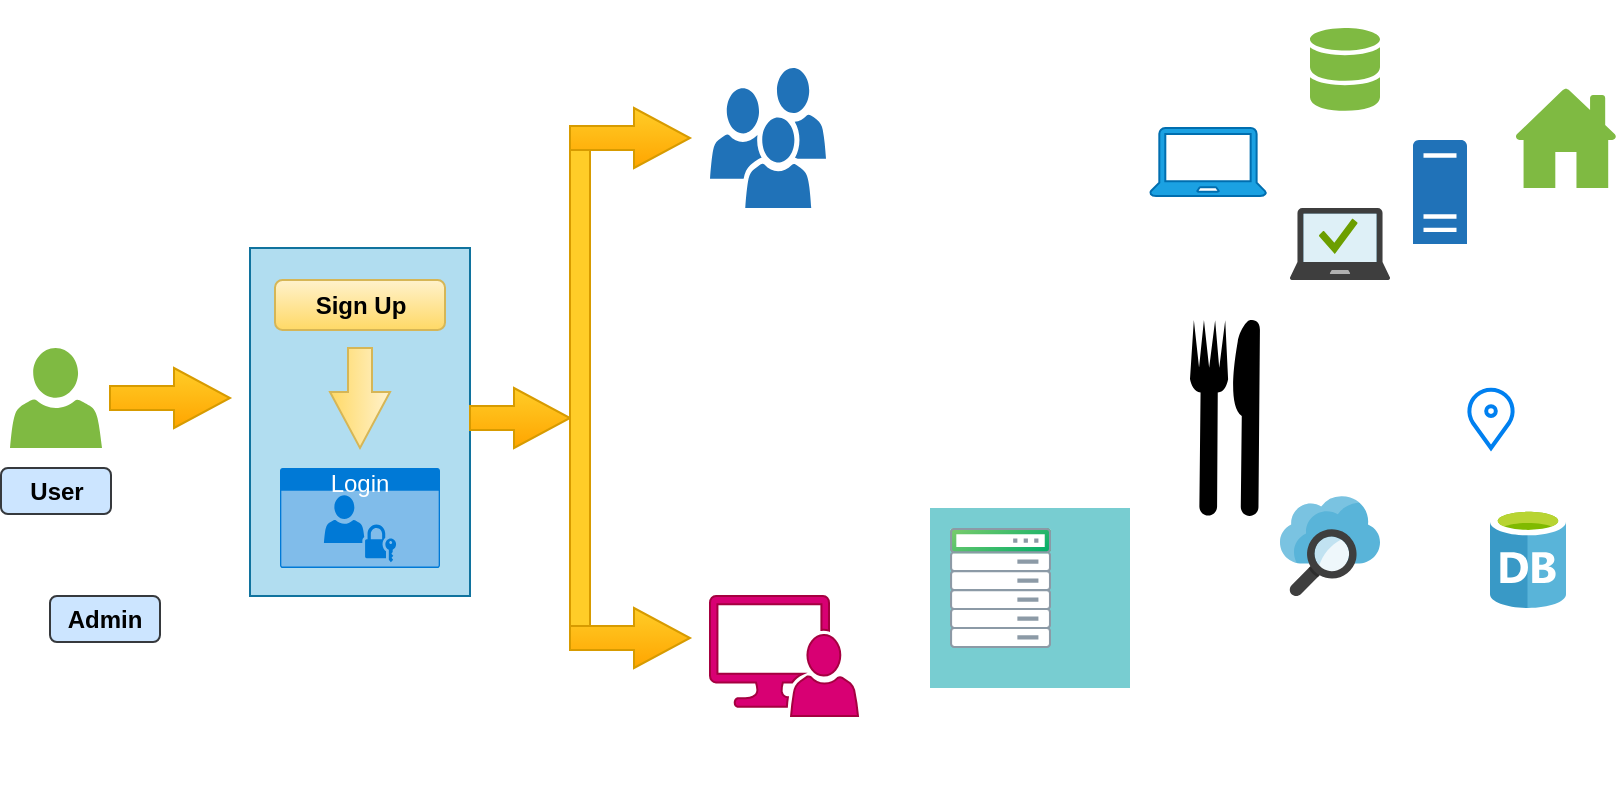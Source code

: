 <mxfile version="24.0.0" type="github">
  <diagram name="Page-1" id="duAJXwrHxuTn-4ekxF2v">
    <mxGraphModel dx="880" dy="434" grid="1" gridSize="10" guides="1" tooltips="1" connect="1" arrows="1" fold="1" page="1" pageScale="1" pageWidth="850" pageHeight="1100" math="0" shadow="0">
      <root>
        <mxCell id="0" />
        <mxCell id="1" parent="0" />
        <mxCell id="WwqeYVIEEZeU8fgSetGo-1" value="" style="image;sketch=0;aspect=fixed;html=1;points=[];align=center;fontSize=12;image=img/lib/mscae/Database_General.svg;" vertex="1" parent="1">
          <mxGeometry x="750" y="310" width="38" height="50" as="geometry" />
        </mxCell>
        <mxCell id="WwqeYVIEEZeU8fgSetGo-2" value="" style="sketch=0;pointerEvents=1;shadow=0;dashed=0;html=1;strokeColor=none;labelPosition=center;verticalLabelPosition=bottom;verticalAlign=top;outlineConnect=0;align=center;shape=mxgraph.office.concepts.home;fillColor=#7FBA42;" vertex="1" parent="1">
          <mxGeometry x="762.5" y="100" width="51" height="50" as="geometry" />
        </mxCell>
        <mxCell id="WwqeYVIEEZeU8fgSetGo-3" value="" style="sketch=0;shadow=0;dashed=0;html=1;strokeColor=none;labelPosition=center;verticalLabelPosition=bottom;verticalAlign=top;outlineConnect=0;align=center;shape=mxgraph.office.databases.database_mini_2;fillColor=#7FBA42;" vertex="1" parent="1">
          <mxGeometry x="660" y="70" width="35" height="42" as="geometry" />
        </mxCell>
        <mxCell id="WwqeYVIEEZeU8fgSetGo-4" value="" style="sketch=0;pointerEvents=1;shadow=0;dashed=0;html=1;strokeColor=#006EAF;fillColor=#1ba1e2;labelPosition=center;verticalLabelPosition=bottom;verticalAlign=top;outlineConnect=0;align=center;shape=mxgraph.office.devices.laptop;fontColor=#ffffff;" vertex="1" parent="1">
          <mxGeometry x="580" y="120" width="58" height="34" as="geometry" />
        </mxCell>
        <mxCell id="WwqeYVIEEZeU8fgSetGo-5" value="" style="sketch=0;pointerEvents=1;shadow=0;dashed=0;html=1;strokeColor=none;labelPosition=center;verticalLabelPosition=bottom;verticalAlign=top;outlineConnect=0;align=center;shape=mxgraph.office.servers.server_generic;fillColor=#2072B8;" vertex="1" parent="1">
          <mxGeometry x="711.5" y="126" width="27" height="52" as="geometry" />
        </mxCell>
        <mxCell id="WwqeYVIEEZeU8fgSetGo-6" value="" style="sketch=0;pointerEvents=1;shadow=0;dashed=0;html=1;strokeColor=none;labelPosition=center;verticalLabelPosition=bottom;verticalAlign=top;outlineConnect=0;align=center;shape=mxgraph.office.users.user;fillColor=#7FBA42;" vertex="1" parent="1">
          <mxGeometry x="10" y="230" width="46" height="50" as="geometry" />
        </mxCell>
        <mxCell id="WwqeYVIEEZeU8fgSetGo-7" value="" style="sketch=0;pointerEvents=1;shadow=0;dashed=0;html=1;strokeColor=none;labelPosition=center;verticalLabelPosition=bottom;verticalAlign=top;outlineConnect=0;align=center;shape=mxgraph.office.users.users;fillColor=#2072B8;" vertex="1" parent="1">
          <mxGeometry x="360" y="90" width="58" height="70" as="geometry" />
        </mxCell>
        <mxCell id="WwqeYVIEEZeU8fgSetGo-8" value="" style="image;sketch=0;aspect=fixed;html=1;points=[];align=center;fontSize=12;image=img/lib/mscae/Managed_Desktop.svg;" vertex="1" parent="1">
          <mxGeometry x="650" y="160" width="50" height="36" as="geometry" />
        </mxCell>
        <mxCell id="WwqeYVIEEZeU8fgSetGo-9" value="" style="sketch=0;pointerEvents=1;shadow=0;dashed=0;html=1;strokeColor=#A50040;labelPosition=center;verticalLabelPosition=bottom;verticalAlign=top;align=center;fillColor=#d80073;shape=mxgraph.mscae.system_center.admin_console;fontColor=#ffffff;" vertex="1" parent="1">
          <mxGeometry x="360" y="354" width="74" height="60" as="geometry" />
        </mxCell>
        <mxCell id="WwqeYVIEEZeU8fgSetGo-12" value="" style="fillColor=#78CDD1;strokeColor=none;whiteSpace=wrap;html=1;" vertex="1" parent="1">
          <mxGeometry x="470" y="310" width="100" height="90" as="geometry" />
        </mxCell>
        <mxCell id="WwqeYVIEEZeU8fgSetGo-11" value="" style="image;aspect=fixed;perimeter=ellipsePerimeter;html=1;align=center;fontSize=12;verticalAlign=top;fontColor=#364149;shadow=0;dashed=0;image=img/lib/cumulus/rack_cumulus_linux.svg;" vertex="1" parent="1">
          <mxGeometry x="480" y="320" width="50.53" height="60" as="geometry" />
        </mxCell>
        <mxCell id="WwqeYVIEEZeU8fgSetGo-13" value="" style="image;sketch=0;aspect=fixed;html=1;points=[];align=center;fontSize=12;image=img/lib/mscae/Search.svg;" vertex="1" parent="1">
          <mxGeometry x="645" y="304" width="50" height="50" as="geometry" />
        </mxCell>
        <mxCell id="WwqeYVIEEZeU8fgSetGo-14" value="" style="fillColor=#b1ddf0;strokeColor=#10739e;whiteSpace=wrap;html=1;" vertex="1" parent="1">
          <mxGeometry x="130" y="180" width="110" height="174" as="geometry" />
        </mxCell>
        <mxCell id="WwqeYVIEEZeU8fgSetGo-15" value="" style="html=1;verticalLabelPosition=bottom;align=center;labelBackgroundColor=#ffffff;verticalAlign=top;strokeWidth=2;strokeColor=#0080F0;shadow=0;dashed=0;shape=mxgraph.ios7.icons.location;" vertex="1" parent="1">
          <mxGeometry x="738.5" y="250" width="24" height="30" as="geometry" />
        </mxCell>
        <mxCell id="WwqeYVIEEZeU8fgSetGo-24" style="edgeStyle=orthogonalEdgeStyle;rounded=0;orthogonalLoop=1;jettySize=auto;html=1;exitX=0.995;exitY=0.995;exitDx=0;exitDy=0;exitPerimeter=0;entryX=0.995;entryY=0.995;entryDx=0;entryDy=0;entryPerimeter=0;" edge="1" parent="1" source="WwqeYVIEEZeU8fgSetGo-16" target="WwqeYVIEEZeU8fgSetGo-16">
          <mxGeometry relative="1" as="geometry">
            <mxPoint x="390" y="440" as="targetPoint" />
          </mxGeometry>
        </mxCell>
        <mxCell id="WwqeYVIEEZeU8fgSetGo-16" value="Login" style="html=1;whiteSpace=wrap;strokeColor=none;fillColor=#0079D6;labelPosition=center;verticalLabelPosition=middle;verticalAlign=top;align=center;fontSize=12;outlineConnect=0;spacingTop=-6;fontColor=#FFFFFF;sketch=0;shape=mxgraph.sitemap.login;" vertex="1" parent="1">
          <mxGeometry x="145" y="290" width="80" height="50" as="geometry" />
        </mxCell>
        <mxCell id="WwqeYVIEEZeU8fgSetGo-17" value="" style="shape=mxgraph.signs.food.restaurant_1;html=1;pointerEvents=1;fillColor=#000000;strokeColor=none;verticalLabelPosition=bottom;verticalAlign=top;align=center;" vertex="1" parent="1">
          <mxGeometry x="600" y="216" width="35" height="98" as="geometry" />
        </mxCell>
        <mxCell id="WwqeYVIEEZeU8fgSetGo-18" value="" style="shape=image;html=1;verticalAlign=top;verticalLabelPosition=bottom;labelBackgroundColor=#ffffff;imageAspect=0;aspect=fixed;image=https://cdn0.iconfinder.com/data/icons/competitive-strategy-and-corporate-training/512/1015_beanch_umbrella_bench_enjoy_summer_australia_australian_independence-128.png" vertex="1" parent="1">
          <mxGeometry x="494" y="218" width="52" height="52" as="geometry" />
        </mxCell>
        <mxCell id="WwqeYVIEEZeU8fgSetGo-19" value="" style="shape=image;html=1;verticalAlign=top;verticalLabelPosition=bottom;labelBackgroundColor=#ffffff;imageAspect=0;aspect=fixed;image=https://cdn0.iconfinder.com/data/icons/competitive-strategy-and-corporate-training/512/979_tea__cup_hot_coffee_pongal_festival-128.png" vertex="1" parent="1">
          <mxGeometry x="700" y="350" width="70" height="70" as="geometry" />
        </mxCell>
        <mxCell id="WwqeYVIEEZeU8fgSetGo-20" value="" style="shape=image;html=1;verticalAlign=top;verticalLabelPosition=bottom;labelBackgroundColor=#ffffff;imageAspect=0;aspect=fixed;image=https://cdn1.iconfinder.com/data/icons/birthday-58/32/Icon-Extra-02-128.png" vertex="1" parent="1">
          <mxGeometry x="612" y="370" width="88" height="88" as="geometry" />
        </mxCell>
        <mxCell id="WwqeYVIEEZeU8fgSetGo-21" value="" style="shape=image;html=1;verticalAlign=top;verticalLabelPosition=bottom;labelBackgroundColor=#ffffff;imageAspect=0;aspect=fixed;image=https://cdn0.iconfinder.com/data/icons/competitive-strategy-and-corporate-training/512/991_kite_festival_flying_pongal_festival-128.png" vertex="1" parent="1">
          <mxGeometry x="520" y="56" width="70" height="70" as="geometry" />
        </mxCell>
        <mxCell id="WwqeYVIEEZeU8fgSetGo-22" value="" style="shape=image;html=1;verticalAlign=top;verticalLabelPosition=bottom;labelBackgroundColor=#ffffff;imageAspect=0;aspect=fixed;image=https://cdn1.iconfinder.com/data/icons/birthday-58/32/Icon-03-128.png" vertex="1" parent="1">
          <mxGeometry x="668.5" y="221" width="70" height="70" as="geometry" />
        </mxCell>
        <mxCell id="WwqeYVIEEZeU8fgSetGo-23" value="" style="shape=image;html=1;verticalAlign=top;verticalLabelPosition=bottom;labelBackgroundColor=#ffffff;imageAspect=0;aspect=fixed;image=https://cdn4.iconfinder.com/data/icons/carnival-filled-line/32/carousel_entertainment_amusement_festival_carnival-128.png" vertex="1" parent="1">
          <mxGeometry x="540" y="196" width="50" height="50" as="geometry" />
        </mxCell>
        <mxCell id="WwqeYVIEEZeU8fgSetGo-25" value="" style="html=1;shadow=0;dashed=0;align=center;verticalAlign=middle;shape=mxgraph.arrows2.arrow;dy=0.6;dx=28;notch=0;fillColor=#ffcd28;strokeColor=#d79b00;gradientColor=#ffa500;" vertex="1" parent="1">
          <mxGeometry x="60" y="240" width="60" height="30" as="geometry" />
        </mxCell>
        <mxCell id="WwqeYVIEEZeU8fgSetGo-29" value="&lt;font style=&quot;font-size: 12px;&quot; face=&quot;Helvetica&quot;&gt;Sign Up&lt;/font&gt;" style="rounded=1;whiteSpace=wrap;html=1;fontStyle=1;fontFamily=Times New Roman;fillColor=#fff2cc;gradientColor=#ffd966;strokeColor=#d6b656;fontSize=12;" vertex="1" parent="1">
          <mxGeometry x="142.5" y="196" width="85" height="25" as="geometry" />
        </mxCell>
        <mxCell id="WwqeYVIEEZeU8fgSetGo-30" value="" style="html=1;shadow=0;dashed=0;align=center;verticalAlign=middle;shape=mxgraph.arrows2.arrow;dy=0.6;dx=28;notch=0;fillColor=#fff2cc;strokeColor=#d6b656;gradientColor=#ffd966;rotation=90;" vertex="1" parent="1">
          <mxGeometry x="160" y="240" width="50" height="30" as="geometry" />
        </mxCell>
        <mxCell id="WwqeYVIEEZeU8fgSetGo-31" value="" style="html=1;shadow=0;dashed=0;align=center;verticalAlign=middle;shape=mxgraph.arrows2.arrow;dy=0.6;dx=28;notch=0;fillColor=#ffcd28;strokeColor=#d79b00;gradientColor=#ffa500;" vertex="1" parent="1">
          <mxGeometry x="240" y="250" width="50" height="30" as="geometry" />
        </mxCell>
        <mxCell id="WwqeYVIEEZeU8fgSetGo-33" value="" style="fillColor=#FFCD28;strokeColor=#d79b00;whiteSpace=wrap;html=1;gradientColor=none;" vertex="1" parent="1">
          <mxGeometry x="290" y="120" width="10" height="260" as="geometry" />
        </mxCell>
        <mxCell id="WwqeYVIEEZeU8fgSetGo-34" value="" style="html=1;shadow=0;dashed=0;align=center;verticalAlign=middle;shape=mxgraph.arrows2.arrow;dy=0.6;dx=28;notch=0;fillColor=#ffcd28;strokeColor=#d79b00;gradientColor=#ffa500;" vertex="1" parent="1">
          <mxGeometry x="290" y="110" width="60" height="30" as="geometry" />
        </mxCell>
        <mxCell id="WwqeYVIEEZeU8fgSetGo-36" value="" style="html=1;shadow=0;dashed=0;align=center;verticalAlign=middle;shape=mxgraph.arrows2.arrow;dy=0.6;dx=28;notch=0;fillColor=#ffcd28;strokeColor=#d79b00;gradientColor=#ffa500;" vertex="1" parent="1">
          <mxGeometry x="290" y="360" width="60" height="30" as="geometry" />
        </mxCell>
        <mxCell id="WwqeYVIEEZeU8fgSetGo-38" value="&lt;font face=&quot;Helvetica&quot;&gt;User&lt;/font&gt;" style="rounded=1;whiteSpace=wrap;html=1;fontStyle=1;fontFamily=Times New Roman;fillColor=#cce5ff;strokeColor=#36393d;fontSize=12;" vertex="1" parent="1">
          <mxGeometry x="5.5" y="290" width="55" height="23" as="geometry" />
        </mxCell>
        <mxCell id="WwqeYVIEEZeU8fgSetGo-39" value="&lt;font face=&quot;Helvetica&quot;&gt;Admin&lt;/font&gt;" style="rounded=1;whiteSpace=wrap;html=1;fontStyle=1;fontFamily=Times New Roman;fillColor=#cce5ff;strokeColor=#36393d;fontSize=12;" vertex="1" parent="1">
          <mxGeometry x="30" y="354" width="55" height="23" as="geometry" />
        </mxCell>
      </root>
    </mxGraphModel>
  </diagram>
</mxfile>
